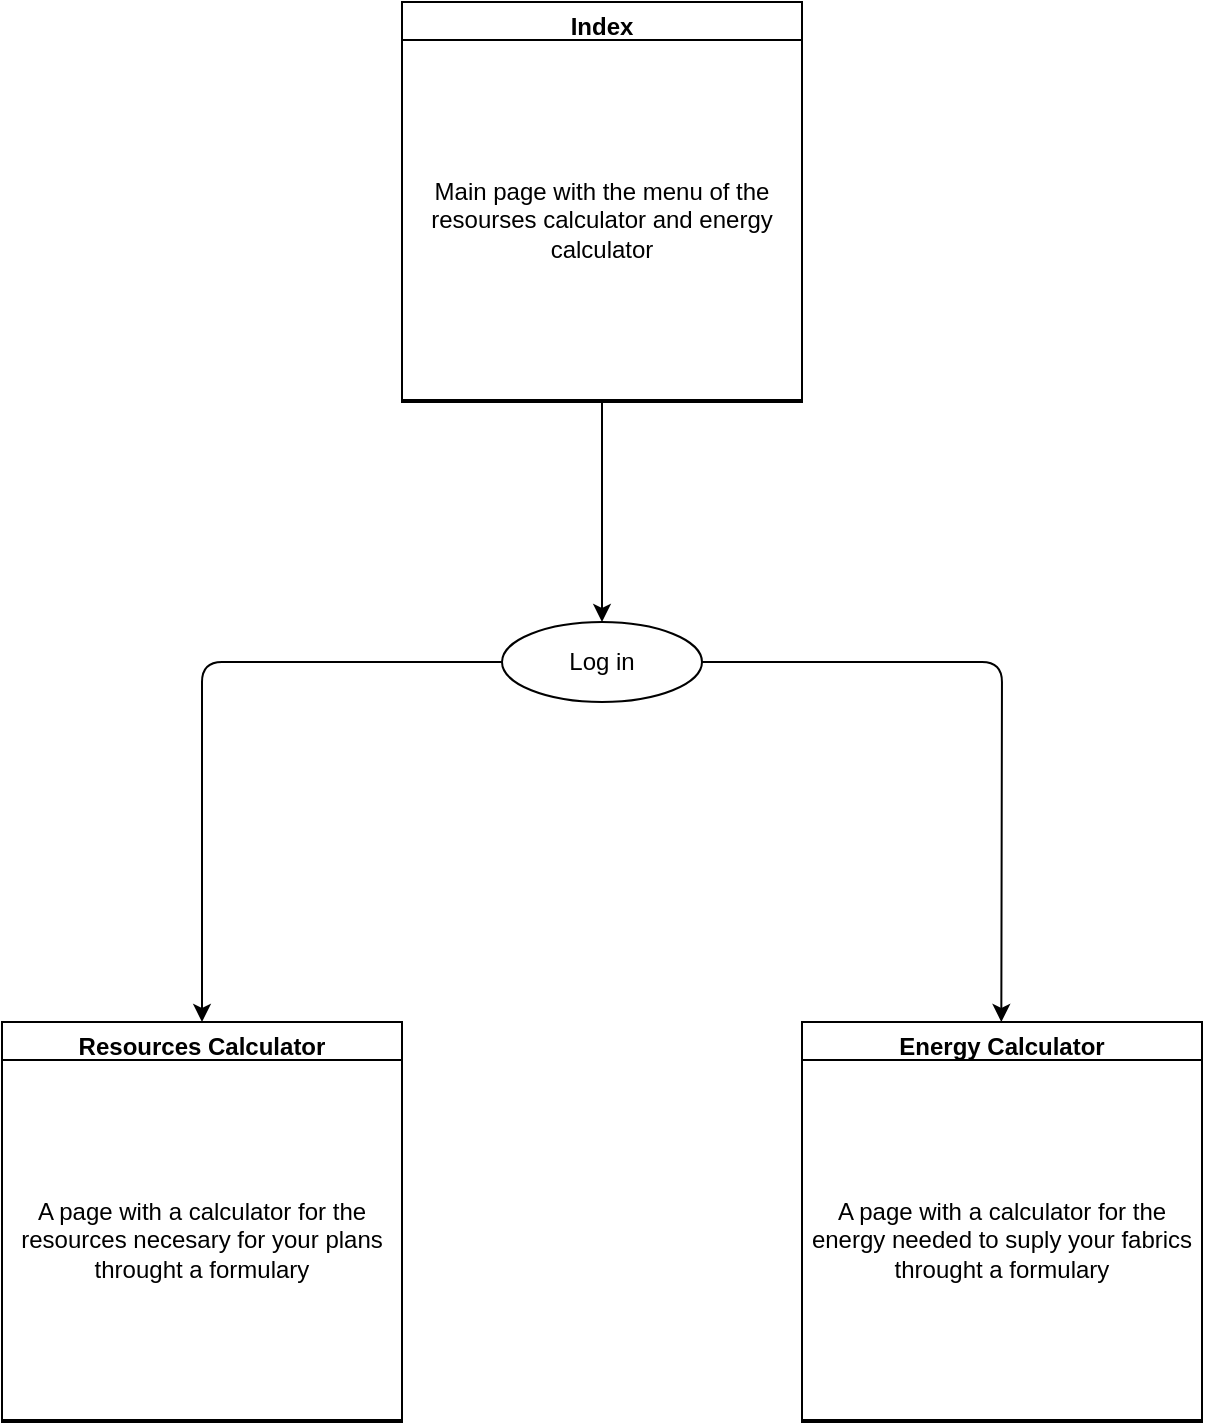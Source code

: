 <mxfile>
    <diagram id="R2lEEEUBdFMjLlhIrx00" name="Page-1">
        <mxGraphModel dx="1877" dy="1181" grid="1" gridSize="10" guides="1" tooltips="1" connect="1" arrows="1" fold="1" page="1" pageScale="1" pageWidth="850" pageHeight="1100" math="0" shadow="0" extFonts="Permanent Marker^https://fonts.googleapis.com/css?family=Permanent+Marker">
            <root>
                <mxCell id="0"/>
                <mxCell id="1" parent="0"/>
                <mxCell id="16" value="" style="edgeStyle=none;html=1;exitX=0;exitY=0.5;exitDx=0;exitDy=0;" parent="1" source="21" target="14" edge="1">
                    <mxGeometry relative="1" as="geometry">
                        <mxPoint x="220" y="400" as="sourcePoint"/>
                        <Array as="points">
                            <mxPoint x="220" y="370"/>
                        </Array>
                    </mxGeometry>
                </mxCell>
                <mxCell id="10" value="Index" style="swimlane;" parent="1" vertex="1">
                    <mxGeometry x="320" y="40" width="200" height="200" as="geometry"/>
                </mxCell>
                <UserObject label="Main page with the menu of the resourses calculator and energy calculator" treeRoot="1" id="11">
                    <mxCell style="whiteSpace=wrap;html=1;align=center;treeFolding=1;treeMoving=1;newEdgeStyle={&quot;edgeStyle&quot;:&quot;elbowEdgeStyle&quot;,&quot;startArrow&quot;:&quot;none&quot;,&quot;endArrow&quot;:&quot;none&quot;};" parent="10" vertex="1">
                        <mxGeometry y="19" width="200" height="180" as="geometry"/>
                    </mxCell>
                </UserObject>
                <mxCell id="14" value="Resources Calculator" style="swimlane;" parent="1" vertex="1">
                    <mxGeometry x="120" y="550" width="200" height="200" as="geometry"/>
                </mxCell>
                <UserObject label="A page with a calculator for the resources necesary for your plans throught a formulary" treeRoot="1" id="15">
                    <mxCell style="whiteSpace=wrap;html=1;align=center;treeFolding=1;treeMoving=1;newEdgeStyle={&quot;edgeStyle&quot;:&quot;elbowEdgeStyle&quot;,&quot;startArrow&quot;:&quot;none&quot;,&quot;endArrow&quot;:&quot;none&quot;};" parent="14" vertex="1">
                        <mxGeometry y="19" width="200" height="180" as="geometry"/>
                    </mxCell>
                </UserObject>
                <mxCell id="17" value="Energy Calculator" style="swimlane;" parent="1" vertex="1">
                    <mxGeometry x="520" y="550" width="200" height="200" as="geometry"/>
                </mxCell>
                <UserObject label="A page with a calculator for the energy needed to suply your fabrics&lt;br&gt;throught a formulary" treeRoot="1" id="18">
                    <mxCell style="whiteSpace=wrap;html=1;align=center;treeFolding=1;treeMoving=1;newEdgeStyle={&quot;edgeStyle&quot;:&quot;elbowEdgeStyle&quot;,&quot;startArrow&quot;:&quot;none&quot;,&quot;endArrow&quot;:&quot;none&quot;};" parent="17" vertex="1">
                        <mxGeometry y="19" width="200" height="180" as="geometry"/>
                    </mxCell>
                </UserObject>
                <mxCell id="20" value="" style="edgeStyle=none;html=1;exitX=1;exitY=0.5;exitDx=0;exitDy=0;" parent="1" source="21" edge="1">
                    <mxGeometry relative="1" as="geometry">
                        <mxPoint x="620" y="410" as="sourcePoint"/>
                        <mxPoint x="619.66" y="550" as="targetPoint"/>
                        <Array as="points">
                            <mxPoint x="620" y="370"/>
                        </Array>
                    </mxGeometry>
                </mxCell>
                <mxCell id="21" value="Log in" style="ellipse;whiteSpace=wrap;html=1;align=center;newEdgeStyle={&quot;edgeStyle&quot;:&quot;entityRelationEdgeStyle&quot;,&quot;startArrow&quot;:&quot;none&quot;,&quot;endArrow&quot;:&quot;none&quot;,&quot;segment&quot;:10,&quot;curved&quot;:1,&quot;sourcePerimeterSpacing&quot;:0,&quot;targetPerimeterSpacing&quot;:0};treeFolding=1;treeMoving=1;" parent="1" vertex="1">
                    <mxGeometry x="370" y="350" width="100" height="40" as="geometry"/>
                </mxCell>
                <mxCell id="22" value="" style="edgeStyle=none;html=1;exitX=0.5;exitY=1;exitDx=0;exitDy=0;entryX=0.5;entryY=0;entryDx=0;entryDy=0;" parent="1" source="11" target="21" edge="1">
                    <mxGeometry relative="1" as="geometry">
                        <mxPoint x="340" y="280" as="sourcePoint"/>
                        <mxPoint x="340" y="430" as="targetPoint"/>
                    </mxGeometry>
                </mxCell>
            </root>
        </mxGraphModel>
    </diagram>
</mxfile>